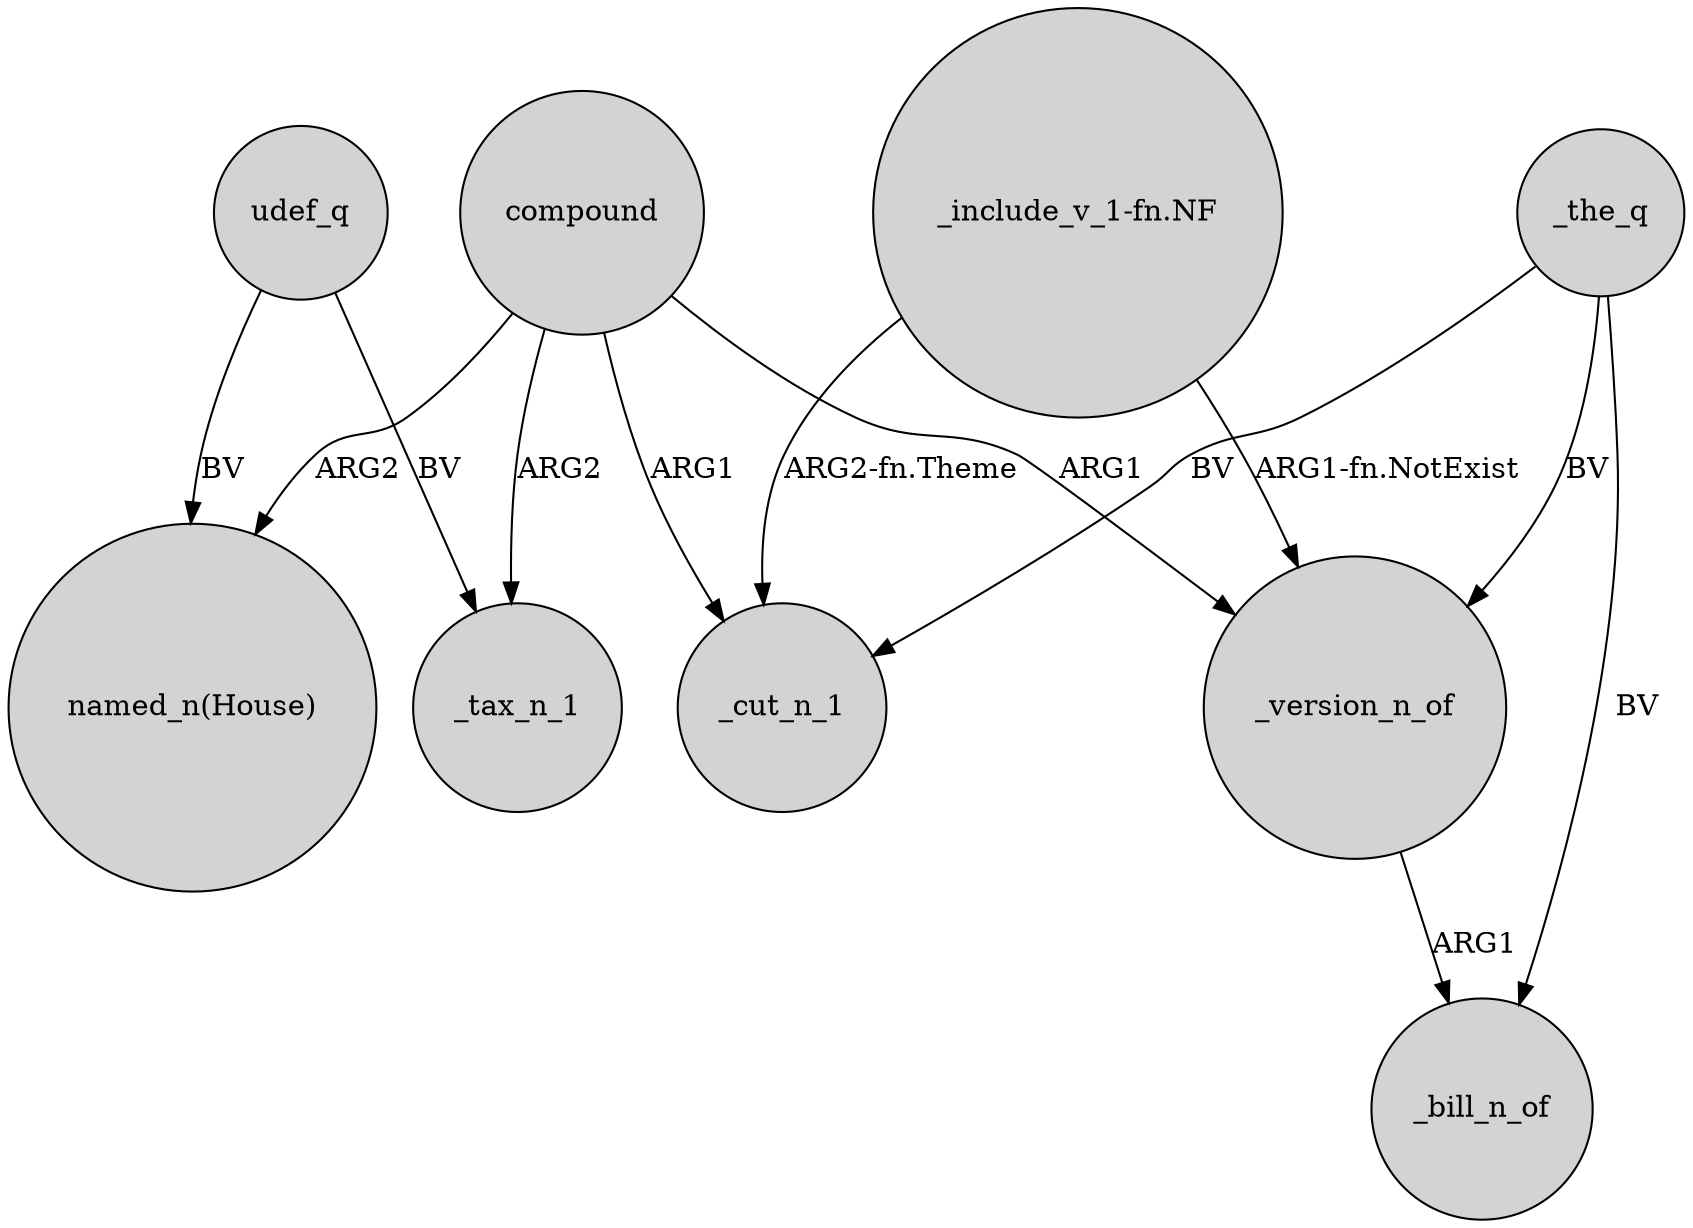 digraph {
	node [shape=circle style=filled]
	udef_q -> "named_n(House)" [label=BV]
	_the_q -> _bill_n_of [label=BV]
	_the_q -> _cut_n_1 [label=BV]
	compound -> _cut_n_1 [label=ARG1]
	compound -> _tax_n_1 [label=ARG2]
	"_include_v_1-fn.NF" -> _version_n_of [label="ARG1-fn.NotExist"]
	"_include_v_1-fn.NF" -> _cut_n_1 [label="ARG2-fn.Theme"]
	_the_q -> _version_n_of [label=BV]
	compound -> _version_n_of [label=ARG1]
	compound -> "named_n(House)" [label=ARG2]
	_version_n_of -> _bill_n_of [label=ARG1]
	udef_q -> _tax_n_1 [label=BV]
}
